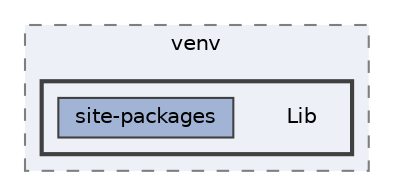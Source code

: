digraph "C:/Users/LukeMabie/documents/Development/Password_Saver_Using_Django-master/venv/Lib"
{
 // LATEX_PDF_SIZE
  bgcolor="transparent";
  edge [fontname=Helvetica,fontsize=10,labelfontname=Helvetica,labelfontsize=10];
  node [fontname=Helvetica,fontsize=10,shape=box,height=0.2,width=0.4];
  compound=true
  subgraph clusterdir_f3205debbc96ff851e83d1ac1028ff7c {
    graph [ bgcolor="#edf0f7", pencolor="grey50", label="venv", fontname=Helvetica,fontsize=10 style="filled,dashed", URL="dir_f3205debbc96ff851e83d1ac1028ff7c.html",tooltip=""]
  subgraph clusterdir_e2fab60da35c6caaeadf93b97d8cf2b8 {
    graph [ bgcolor="#edf0f7", pencolor="grey25", label="", fontname=Helvetica,fontsize=10 style="filled,bold", URL="dir_e2fab60da35c6caaeadf93b97d8cf2b8.html",tooltip=""]
    dir_e2fab60da35c6caaeadf93b97d8cf2b8 [shape=plaintext, label="Lib"];
  dir_880bfa2d0d53b289c2c7691ccbc75f95 [label="site-packages", fillcolor="#a2b4d6", color="grey25", style="filled", URL="dir_880bfa2d0d53b289c2c7691ccbc75f95.html",tooltip=""];
  }
  }
}
